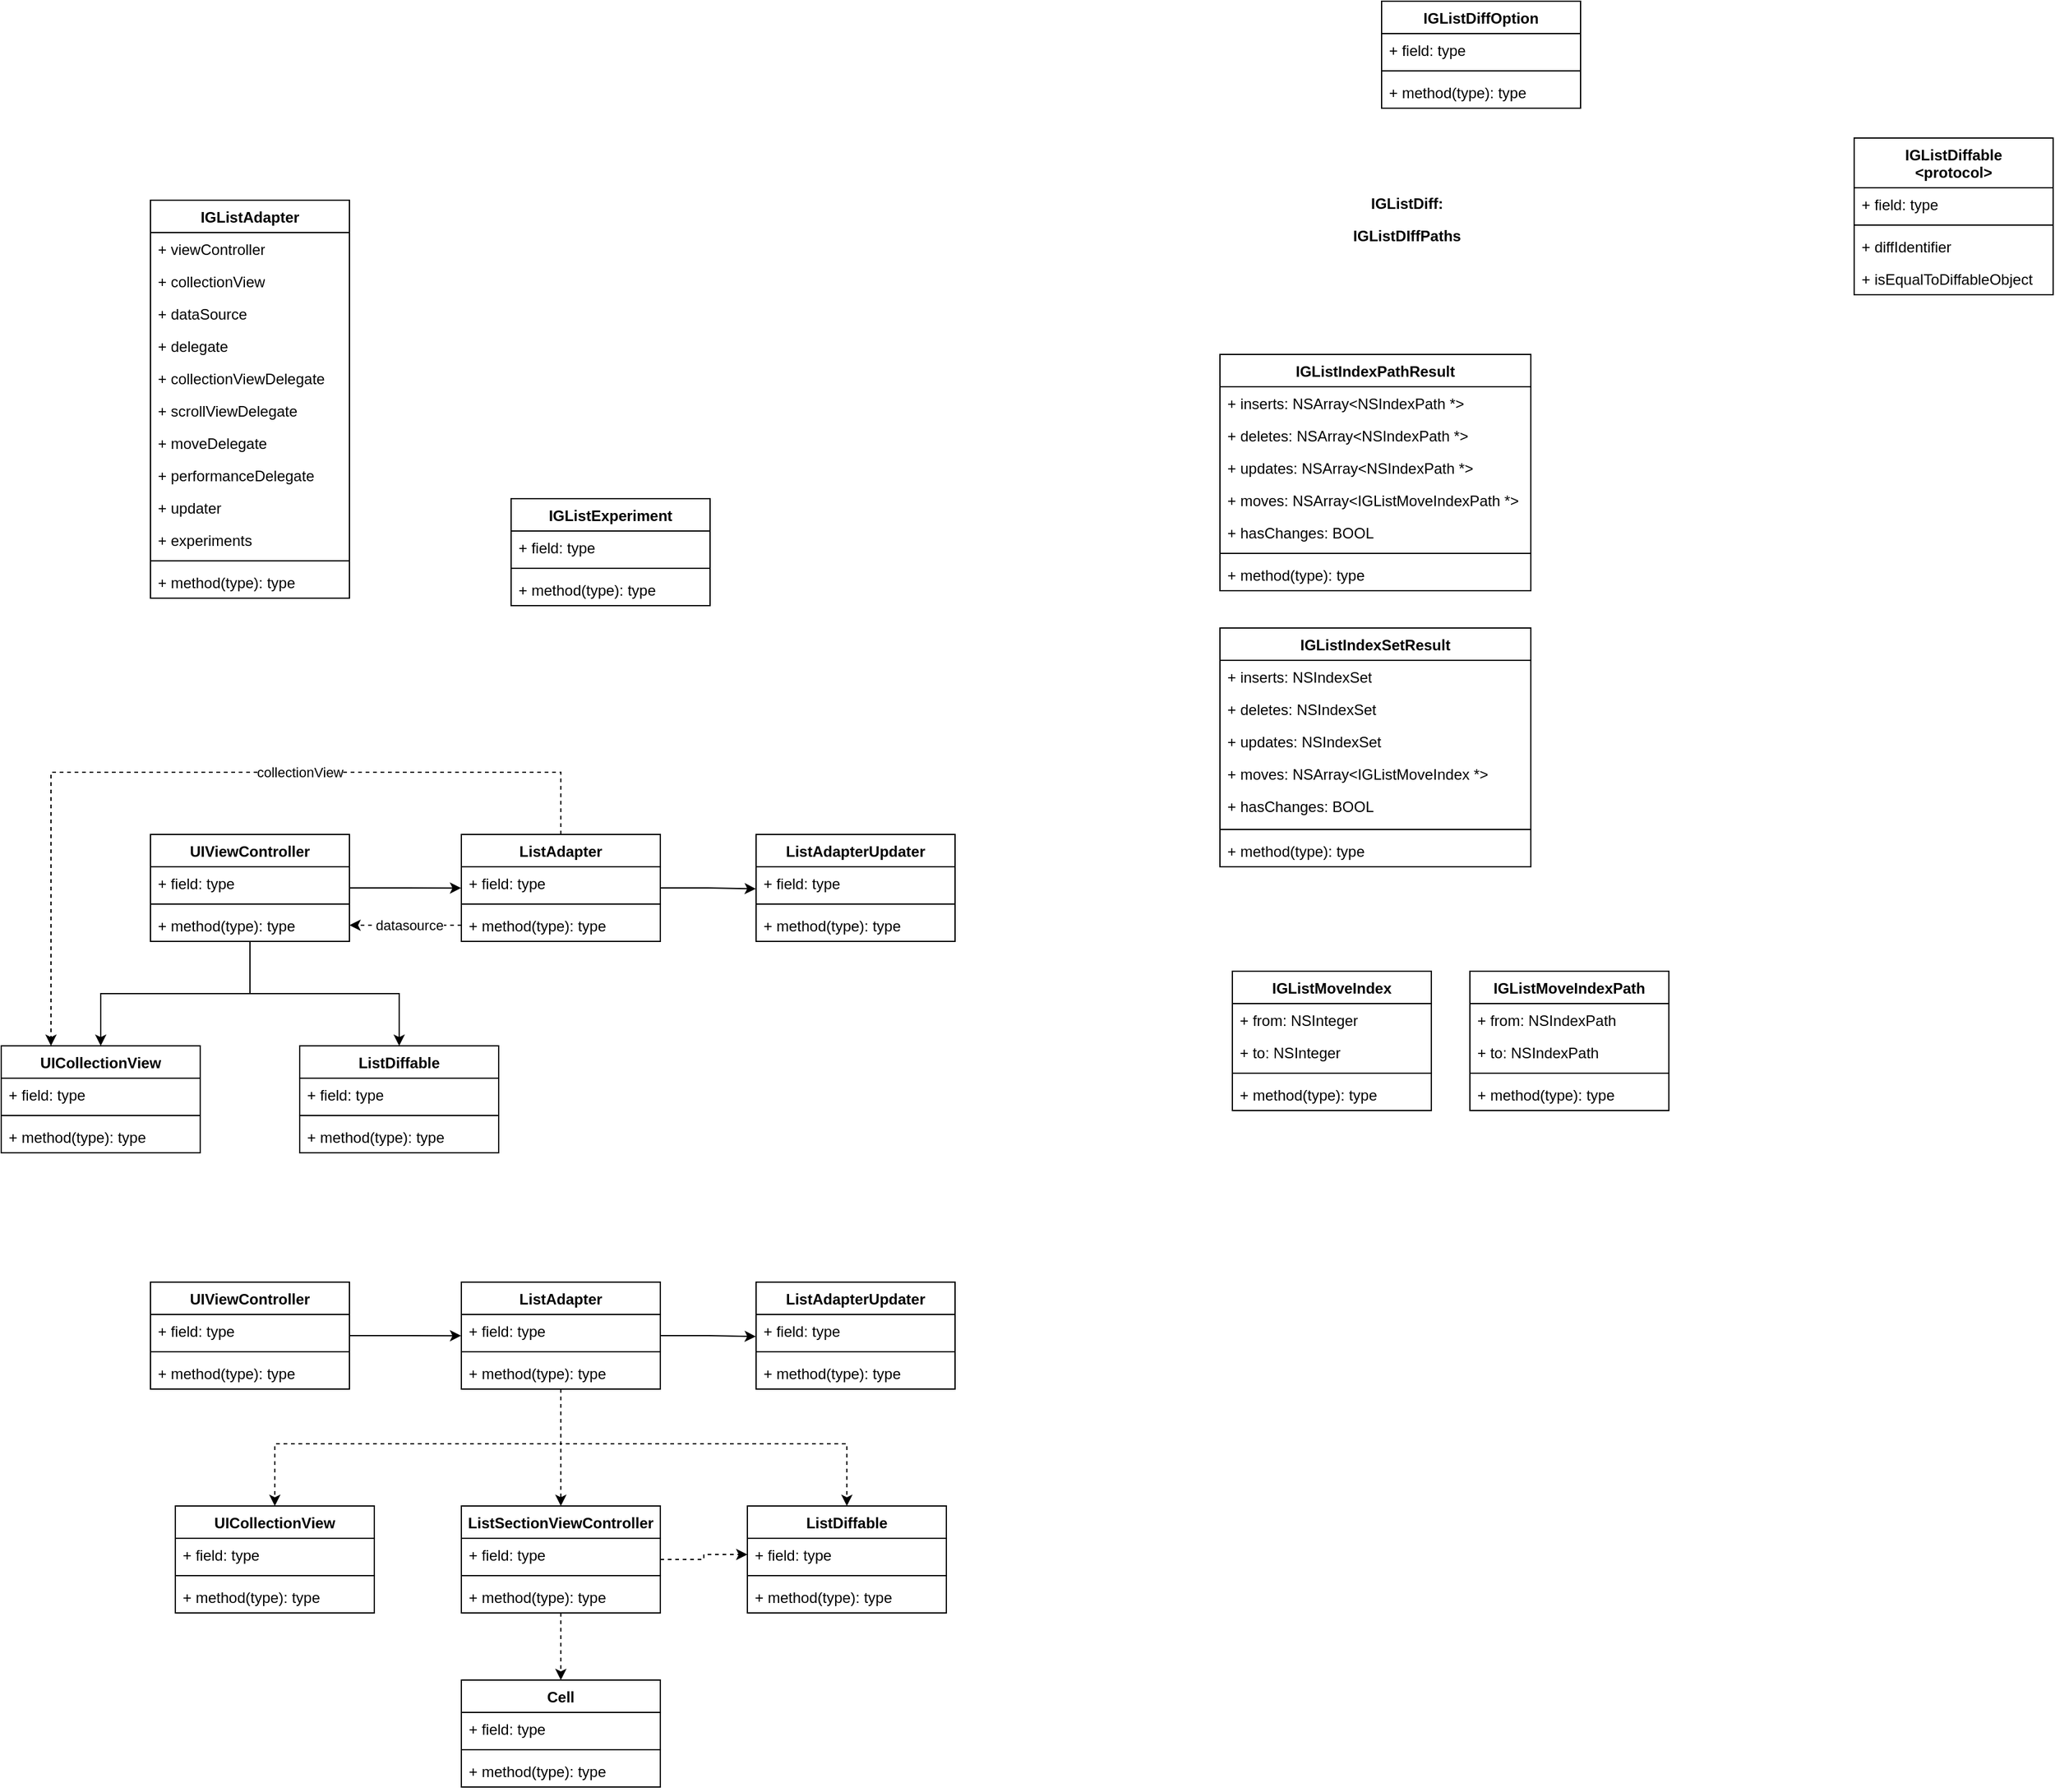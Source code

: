 <mxfile version="21.8.2" type="github">
  <diagram name="第 1 页" id="-kQbDW4IeQx7FzelJEpt">
    <mxGraphModel dx="1024" dy="546" grid="1" gridSize="10" guides="1" tooltips="1" connect="1" arrows="1" fold="1" page="1" pageScale="1" pageWidth="827" pageHeight="1169" math="0" shadow="0">
      <root>
        <mxCell id="0" />
        <mxCell id="1" parent="0" />
        <mxCell id="QYc6Mrks2eNKltK7SHkP-1" value="IGListAdapter&lt;br&gt;" style="swimlane;fontStyle=1;align=center;verticalAlign=top;childLayout=stackLayout;horizontal=1;startSize=26;horizontalStack=0;resizeParent=1;resizeParentMax=0;resizeLast=0;collapsible=1;marginBottom=0;whiteSpace=wrap;html=1;" vertex="1" parent="1">
          <mxGeometry x="180" y="270" width="160" height="320" as="geometry" />
        </mxCell>
        <mxCell id="QYc6Mrks2eNKltK7SHkP-5" value="+ viewController&lt;br&gt;" style="text;strokeColor=none;fillColor=none;align=left;verticalAlign=top;spacingLeft=4;spacingRight=4;overflow=hidden;rotatable=0;points=[[0,0.5],[1,0.5]];portConstraint=eastwest;whiteSpace=wrap;html=1;" vertex="1" parent="QYc6Mrks2eNKltK7SHkP-1">
          <mxGeometry y="26" width="160" height="26" as="geometry" />
        </mxCell>
        <mxCell id="QYc6Mrks2eNKltK7SHkP-2" value="+ collectionView" style="text;strokeColor=none;fillColor=none;align=left;verticalAlign=top;spacingLeft=4;spacingRight=4;overflow=hidden;rotatable=0;points=[[0,0.5],[1,0.5]];portConstraint=eastwest;whiteSpace=wrap;html=1;" vertex="1" parent="QYc6Mrks2eNKltK7SHkP-1">
          <mxGeometry y="52" width="160" height="26" as="geometry" />
        </mxCell>
        <mxCell id="QYc6Mrks2eNKltK7SHkP-7" value="+ dataSource&lt;br&gt;" style="text;strokeColor=none;fillColor=none;align=left;verticalAlign=top;spacingLeft=4;spacingRight=4;overflow=hidden;rotatable=0;points=[[0,0.5],[1,0.5]];portConstraint=eastwest;whiteSpace=wrap;html=1;" vertex="1" parent="QYc6Mrks2eNKltK7SHkP-1">
          <mxGeometry y="78" width="160" height="26" as="geometry" />
        </mxCell>
        <mxCell id="QYc6Mrks2eNKltK7SHkP-6" value="+ delegate&lt;br&gt;" style="text;strokeColor=none;fillColor=none;align=left;verticalAlign=top;spacingLeft=4;spacingRight=4;overflow=hidden;rotatable=0;points=[[0,0.5],[1,0.5]];portConstraint=eastwest;whiteSpace=wrap;html=1;" vertex="1" parent="QYc6Mrks2eNKltK7SHkP-1">
          <mxGeometry y="104" width="160" height="26" as="geometry" />
        </mxCell>
        <mxCell id="QYc6Mrks2eNKltK7SHkP-9" value="+ collectionViewDelegate" style="text;strokeColor=none;fillColor=none;align=left;verticalAlign=top;spacingLeft=4;spacingRight=4;overflow=hidden;rotatable=0;points=[[0,0.5],[1,0.5]];portConstraint=eastwest;whiteSpace=wrap;html=1;" vertex="1" parent="QYc6Mrks2eNKltK7SHkP-1">
          <mxGeometry y="130" width="160" height="26" as="geometry" />
        </mxCell>
        <mxCell id="QYc6Mrks2eNKltK7SHkP-10" value="+ scrollViewDelegate" style="text;strokeColor=none;fillColor=none;align=left;verticalAlign=top;spacingLeft=4;spacingRight=4;overflow=hidden;rotatable=0;points=[[0,0.5],[1,0.5]];portConstraint=eastwest;whiteSpace=wrap;html=1;" vertex="1" parent="QYc6Mrks2eNKltK7SHkP-1">
          <mxGeometry y="156" width="160" height="26" as="geometry" />
        </mxCell>
        <mxCell id="QYc6Mrks2eNKltK7SHkP-8" value="+ moveDelegate" style="text;strokeColor=none;fillColor=none;align=left;verticalAlign=top;spacingLeft=4;spacingRight=4;overflow=hidden;rotatable=0;points=[[0,0.5],[1,0.5]];portConstraint=eastwest;whiteSpace=wrap;html=1;" vertex="1" parent="QYc6Mrks2eNKltK7SHkP-1">
          <mxGeometry y="182" width="160" height="26" as="geometry" />
        </mxCell>
        <mxCell id="QYc6Mrks2eNKltK7SHkP-12" value="+ performanceDelegate" style="text;strokeColor=none;fillColor=none;align=left;verticalAlign=top;spacingLeft=4;spacingRight=4;overflow=hidden;rotatable=0;points=[[0,0.5],[1,0.5]];portConstraint=eastwest;whiteSpace=wrap;html=1;" vertex="1" parent="QYc6Mrks2eNKltK7SHkP-1">
          <mxGeometry y="208" width="160" height="26" as="geometry" />
        </mxCell>
        <mxCell id="QYc6Mrks2eNKltK7SHkP-13" value="+ updater" style="text;strokeColor=none;fillColor=none;align=left;verticalAlign=top;spacingLeft=4;spacingRight=4;overflow=hidden;rotatable=0;points=[[0,0.5],[1,0.5]];portConstraint=eastwest;whiteSpace=wrap;html=1;" vertex="1" parent="QYc6Mrks2eNKltK7SHkP-1">
          <mxGeometry y="234" width="160" height="26" as="geometry" />
        </mxCell>
        <mxCell id="QYc6Mrks2eNKltK7SHkP-11" value="+ experiments" style="text;strokeColor=none;fillColor=none;align=left;verticalAlign=top;spacingLeft=4;spacingRight=4;overflow=hidden;rotatable=0;points=[[0,0.5],[1,0.5]];portConstraint=eastwest;whiteSpace=wrap;html=1;" vertex="1" parent="QYc6Mrks2eNKltK7SHkP-1">
          <mxGeometry y="260" width="160" height="26" as="geometry" />
        </mxCell>
        <mxCell id="QYc6Mrks2eNKltK7SHkP-3" value="" style="line;strokeWidth=1;fillColor=none;align=left;verticalAlign=middle;spacingTop=-1;spacingLeft=3;spacingRight=3;rotatable=0;labelPosition=right;points=[];portConstraint=eastwest;strokeColor=inherit;" vertex="1" parent="QYc6Mrks2eNKltK7SHkP-1">
          <mxGeometry y="286" width="160" height="8" as="geometry" />
        </mxCell>
        <mxCell id="QYc6Mrks2eNKltK7SHkP-4" value="+ method(type): type" style="text;strokeColor=none;fillColor=none;align=left;verticalAlign=top;spacingLeft=4;spacingRight=4;overflow=hidden;rotatable=0;points=[[0,0.5],[1,0.5]];portConstraint=eastwest;whiteSpace=wrap;html=1;" vertex="1" parent="QYc6Mrks2eNKltK7SHkP-1">
          <mxGeometry y="294" width="160" height="26" as="geometry" />
        </mxCell>
        <mxCell id="QYc6Mrks2eNKltK7SHkP-14" value="IGListExperiment" style="swimlane;fontStyle=1;align=center;verticalAlign=top;childLayout=stackLayout;horizontal=1;startSize=26;horizontalStack=0;resizeParent=1;resizeParentMax=0;resizeLast=0;collapsible=1;marginBottom=0;whiteSpace=wrap;html=1;" vertex="1" parent="1">
          <mxGeometry x="470" y="510" width="160" height="86" as="geometry" />
        </mxCell>
        <mxCell id="QYc6Mrks2eNKltK7SHkP-15" value="+ field: type" style="text;strokeColor=none;fillColor=none;align=left;verticalAlign=top;spacingLeft=4;spacingRight=4;overflow=hidden;rotatable=0;points=[[0,0.5],[1,0.5]];portConstraint=eastwest;whiteSpace=wrap;html=1;" vertex="1" parent="QYc6Mrks2eNKltK7SHkP-14">
          <mxGeometry y="26" width="160" height="26" as="geometry" />
        </mxCell>
        <mxCell id="QYc6Mrks2eNKltK7SHkP-16" value="" style="line;strokeWidth=1;fillColor=none;align=left;verticalAlign=middle;spacingTop=-1;spacingLeft=3;spacingRight=3;rotatable=0;labelPosition=right;points=[];portConstraint=eastwest;strokeColor=inherit;" vertex="1" parent="QYc6Mrks2eNKltK7SHkP-14">
          <mxGeometry y="52" width="160" height="8" as="geometry" />
        </mxCell>
        <mxCell id="QYc6Mrks2eNKltK7SHkP-17" value="+ method(type): type" style="text;strokeColor=none;fillColor=none;align=left;verticalAlign=top;spacingLeft=4;spacingRight=4;overflow=hidden;rotatable=0;points=[[0,0.5],[1,0.5]];portConstraint=eastwest;whiteSpace=wrap;html=1;" vertex="1" parent="QYc6Mrks2eNKltK7SHkP-14">
          <mxGeometry y="60" width="160" height="26" as="geometry" />
        </mxCell>
        <mxCell id="QYc6Mrks2eNKltK7SHkP-26" style="edgeStyle=orthogonalEdgeStyle;rounded=0;orthogonalLoop=1;jettySize=auto;html=1;entryX=-0.001;entryY=0.658;entryDx=0;entryDy=0;entryPerimeter=0;" edge="1" parent="1" source="QYc6Mrks2eNKltK7SHkP-18" target="QYc6Mrks2eNKltK7SHkP-23">
          <mxGeometry relative="1" as="geometry" />
        </mxCell>
        <mxCell id="QYc6Mrks2eNKltK7SHkP-38" style="edgeStyle=orthogonalEdgeStyle;rounded=0;orthogonalLoop=1;jettySize=auto;html=1;" edge="1" parent="1" source="QYc6Mrks2eNKltK7SHkP-18" target="QYc6Mrks2eNKltK7SHkP-34">
          <mxGeometry relative="1" as="geometry" />
        </mxCell>
        <mxCell id="QYc6Mrks2eNKltK7SHkP-43" style="edgeStyle=orthogonalEdgeStyle;rounded=0;orthogonalLoop=1;jettySize=auto;html=1;entryX=0.5;entryY=0;entryDx=0;entryDy=0;" edge="1" parent="1" source="QYc6Mrks2eNKltK7SHkP-18" target="QYc6Mrks2eNKltK7SHkP-39">
          <mxGeometry relative="1" as="geometry" />
        </mxCell>
        <mxCell id="QYc6Mrks2eNKltK7SHkP-18" value="UIViewController" style="swimlane;fontStyle=1;align=center;verticalAlign=top;childLayout=stackLayout;horizontal=1;startSize=26;horizontalStack=0;resizeParent=1;resizeParentMax=0;resizeLast=0;collapsible=1;marginBottom=0;whiteSpace=wrap;html=1;" vertex="1" parent="1">
          <mxGeometry x="180" y="780" width="160" height="86" as="geometry" />
        </mxCell>
        <mxCell id="QYc6Mrks2eNKltK7SHkP-19" value="+ field: type" style="text;strokeColor=none;fillColor=none;align=left;verticalAlign=top;spacingLeft=4;spacingRight=4;overflow=hidden;rotatable=0;points=[[0,0.5],[1,0.5]];portConstraint=eastwest;whiteSpace=wrap;html=1;" vertex="1" parent="QYc6Mrks2eNKltK7SHkP-18">
          <mxGeometry y="26" width="160" height="26" as="geometry" />
        </mxCell>
        <mxCell id="QYc6Mrks2eNKltK7SHkP-20" value="" style="line;strokeWidth=1;fillColor=none;align=left;verticalAlign=middle;spacingTop=-1;spacingLeft=3;spacingRight=3;rotatable=0;labelPosition=right;points=[];portConstraint=eastwest;strokeColor=inherit;" vertex="1" parent="QYc6Mrks2eNKltK7SHkP-18">
          <mxGeometry y="52" width="160" height="8" as="geometry" />
        </mxCell>
        <mxCell id="QYc6Mrks2eNKltK7SHkP-21" value="+ method(type): type" style="text;strokeColor=none;fillColor=none;align=left;verticalAlign=top;spacingLeft=4;spacingRight=4;overflow=hidden;rotatable=0;points=[[0,0.5],[1,0.5]];portConstraint=eastwest;whiteSpace=wrap;html=1;" vertex="1" parent="QYc6Mrks2eNKltK7SHkP-18">
          <mxGeometry y="60" width="160" height="26" as="geometry" />
        </mxCell>
        <mxCell id="QYc6Mrks2eNKltK7SHkP-32" style="edgeStyle=orthogonalEdgeStyle;rounded=0;orthogonalLoop=1;jettySize=auto;html=1;entryX=-0.001;entryY=0.682;entryDx=0;entryDy=0;entryPerimeter=0;" edge="1" parent="1" source="QYc6Mrks2eNKltK7SHkP-22" target="QYc6Mrks2eNKltK7SHkP-29">
          <mxGeometry relative="1" as="geometry" />
        </mxCell>
        <mxCell id="QYc6Mrks2eNKltK7SHkP-44" style="edgeStyle=orthogonalEdgeStyle;rounded=0;orthogonalLoop=1;jettySize=auto;html=1;entryX=0.25;entryY=0;entryDx=0;entryDy=0;dashed=1;" edge="1" parent="1" source="QYc6Mrks2eNKltK7SHkP-22" target="QYc6Mrks2eNKltK7SHkP-34">
          <mxGeometry relative="1" as="geometry">
            <Array as="points">
              <mxPoint x="510" y="730" />
              <mxPoint x="100" y="730" />
            </Array>
          </mxGeometry>
        </mxCell>
        <mxCell id="QYc6Mrks2eNKltK7SHkP-46" value="collectionView" style="edgeLabel;html=1;align=center;verticalAlign=middle;resizable=0;points=[];" vertex="1" connectable="0" parent="QYc6Mrks2eNKltK7SHkP-44">
          <mxGeometry x="-0.229" y="1" relative="1" as="geometry">
            <mxPoint x="2" y="-1" as="offset" />
          </mxGeometry>
        </mxCell>
        <mxCell id="QYc6Mrks2eNKltK7SHkP-22" value="ListAdapter" style="swimlane;fontStyle=1;align=center;verticalAlign=top;childLayout=stackLayout;horizontal=1;startSize=26;horizontalStack=0;resizeParent=1;resizeParentMax=0;resizeLast=0;collapsible=1;marginBottom=0;whiteSpace=wrap;html=1;" vertex="1" parent="1">
          <mxGeometry x="430" y="780" width="160" height="86" as="geometry" />
        </mxCell>
        <mxCell id="QYc6Mrks2eNKltK7SHkP-23" value="+ field: type" style="text;strokeColor=none;fillColor=none;align=left;verticalAlign=top;spacingLeft=4;spacingRight=4;overflow=hidden;rotatable=0;points=[[0,0.5],[1,0.5]];portConstraint=eastwest;whiteSpace=wrap;html=1;" vertex="1" parent="QYc6Mrks2eNKltK7SHkP-22">
          <mxGeometry y="26" width="160" height="26" as="geometry" />
        </mxCell>
        <mxCell id="QYc6Mrks2eNKltK7SHkP-24" value="" style="line;strokeWidth=1;fillColor=none;align=left;verticalAlign=middle;spacingTop=-1;spacingLeft=3;spacingRight=3;rotatable=0;labelPosition=right;points=[];portConstraint=eastwest;strokeColor=inherit;" vertex="1" parent="QYc6Mrks2eNKltK7SHkP-22">
          <mxGeometry y="52" width="160" height="8" as="geometry" />
        </mxCell>
        <mxCell id="QYc6Mrks2eNKltK7SHkP-25" value="+ method(type): type" style="text;strokeColor=none;fillColor=none;align=left;verticalAlign=top;spacingLeft=4;spacingRight=4;overflow=hidden;rotatable=0;points=[[0,0.5],[1,0.5]];portConstraint=eastwest;whiteSpace=wrap;html=1;" vertex="1" parent="QYc6Mrks2eNKltK7SHkP-22">
          <mxGeometry y="60" width="160" height="26" as="geometry" />
        </mxCell>
        <mxCell id="QYc6Mrks2eNKltK7SHkP-27" style="edgeStyle=orthogonalEdgeStyle;rounded=0;orthogonalLoop=1;jettySize=auto;html=1;exitX=0;exitY=0.5;exitDx=0;exitDy=0;entryX=1;entryY=0.5;entryDx=0;entryDy=0;dashed=1;" edge="1" parent="1" source="QYc6Mrks2eNKltK7SHkP-25" target="QYc6Mrks2eNKltK7SHkP-21">
          <mxGeometry relative="1" as="geometry" />
        </mxCell>
        <mxCell id="QYc6Mrks2eNKltK7SHkP-45" value="datasource" style="edgeLabel;html=1;align=center;verticalAlign=middle;resizable=0;points=[];" vertex="1" connectable="0" parent="QYc6Mrks2eNKltK7SHkP-27">
          <mxGeometry x="-0.057" relative="1" as="geometry">
            <mxPoint as="offset" />
          </mxGeometry>
        </mxCell>
        <mxCell id="QYc6Mrks2eNKltK7SHkP-28" value="ListAdapterUpdater" style="swimlane;fontStyle=1;align=center;verticalAlign=top;childLayout=stackLayout;horizontal=1;startSize=26;horizontalStack=0;resizeParent=1;resizeParentMax=0;resizeLast=0;collapsible=1;marginBottom=0;whiteSpace=wrap;html=1;" vertex="1" parent="1">
          <mxGeometry x="667" y="780" width="160" height="86" as="geometry" />
        </mxCell>
        <mxCell id="QYc6Mrks2eNKltK7SHkP-29" value="+ field: type" style="text;strokeColor=none;fillColor=none;align=left;verticalAlign=top;spacingLeft=4;spacingRight=4;overflow=hidden;rotatable=0;points=[[0,0.5],[1,0.5]];portConstraint=eastwest;whiteSpace=wrap;html=1;" vertex="1" parent="QYc6Mrks2eNKltK7SHkP-28">
          <mxGeometry y="26" width="160" height="26" as="geometry" />
        </mxCell>
        <mxCell id="QYc6Mrks2eNKltK7SHkP-30" value="" style="line;strokeWidth=1;fillColor=none;align=left;verticalAlign=middle;spacingTop=-1;spacingLeft=3;spacingRight=3;rotatable=0;labelPosition=right;points=[];portConstraint=eastwest;strokeColor=inherit;" vertex="1" parent="QYc6Mrks2eNKltK7SHkP-28">
          <mxGeometry y="52" width="160" height="8" as="geometry" />
        </mxCell>
        <mxCell id="QYc6Mrks2eNKltK7SHkP-31" value="+ method(type): type" style="text;strokeColor=none;fillColor=none;align=left;verticalAlign=top;spacingLeft=4;spacingRight=4;overflow=hidden;rotatable=0;points=[[0,0.5],[1,0.5]];portConstraint=eastwest;whiteSpace=wrap;html=1;" vertex="1" parent="QYc6Mrks2eNKltK7SHkP-28">
          <mxGeometry y="60" width="160" height="26" as="geometry" />
        </mxCell>
        <mxCell id="QYc6Mrks2eNKltK7SHkP-34" value="UICollectionView" style="swimlane;fontStyle=1;align=center;verticalAlign=top;childLayout=stackLayout;horizontal=1;startSize=26;horizontalStack=0;resizeParent=1;resizeParentMax=0;resizeLast=0;collapsible=1;marginBottom=0;whiteSpace=wrap;html=1;" vertex="1" parent="1">
          <mxGeometry x="60" y="950" width="160" height="86" as="geometry" />
        </mxCell>
        <mxCell id="QYc6Mrks2eNKltK7SHkP-35" value="+ field: type" style="text;strokeColor=none;fillColor=none;align=left;verticalAlign=top;spacingLeft=4;spacingRight=4;overflow=hidden;rotatable=0;points=[[0,0.5],[1,0.5]];portConstraint=eastwest;whiteSpace=wrap;html=1;" vertex="1" parent="QYc6Mrks2eNKltK7SHkP-34">
          <mxGeometry y="26" width="160" height="26" as="geometry" />
        </mxCell>
        <mxCell id="QYc6Mrks2eNKltK7SHkP-36" value="" style="line;strokeWidth=1;fillColor=none;align=left;verticalAlign=middle;spacingTop=-1;spacingLeft=3;spacingRight=3;rotatable=0;labelPosition=right;points=[];portConstraint=eastwest;strokeColor=inherit;" vertex="1" parent="QYc6Mrks2eNKltK7SHkP-34">
          <mxGeometry y="52" width="160" height="8" as="geometry" />
        </mxCell>
        <mxCell id="QYc6Mrks2eNKltK7SHkP-37" value="+ method(type): type" style="text;strokeColor=none;fillColor=none;align=left;verticalAlign=top;spacingLeft=4;spacingRight=4;overflow=hidden;rotatable=0;points=[[0,0.5],[1,0.5]];portConstraint=eastwest;whiteSpace=wrap;html=1;" vertex="1" parent="QYc6Mrks2eNKltK7SHkP-34">
          <mxGeometry y="60" width="160" height="26" as="geometry" />
        </mxCell>
        <mxCell id="QYc6Mrks2eNKltK7SHkP-39" value="ListDiffable" style="swimlane;fontStyle=1;align=center;verticalAlign=top;childLayout=stackLayout;horizontal=1;startSize=26;horizontalStack=0;resizeParent=1;resizeParentMax=0;resizeLast=0;collapsible=1;marginBottom=0;whiteSpace=wrap;html=1;" vertex="1" parent="1">
          <mxGeometry x="300" y="950" width="160" height="86" as="geometry" />
        </mxCell>
        <mxCell id="QYc6Mrks2eNKltK7SHkP-40" value="+ field: type" style="text;strokeColor=none;fillColor=none;align=left;verticalAlign=top;spacingLeft=4;spacingRight=4;overflow=hidden;rotatable=0;points=[[0,0.5],[1,0.5]];portConstraint=eastwest;whiteSpace=wrap;html=1;" vertex="1" parent="QYc6Mrks2eNKltK7SHkP-39">
          <mxGeometry y="26" width="160" height="26" as="geometry" />
        </mxCell>
        <mxCell id="QYc6Mrks2eNKltK7SHkP-41" value="" style="line;strokeWidth=1;fillColor=none;align=left;verticalAlign=middle;spacingTop=-1;spacingLeft=3;spacingRight=3;rotatable=0;labelPosition=right;points=[];portConstraint=eastwest;strokeColor=inherit;" vertex="1" parent="QYc6Mrks2eNKltK7SHkP-39">
          <mxGeometry y="52" width="160" height="8" as="geometry" />
        </mxCell>
        <mxCell id="QYc6Mrks2eNKltK7SHkP-42" value="+ method(type): type" style="text;strokeColor=none;fillColor=none;align=left;verticalAlign=top;spacingLeft=4;spacingRight=4;overflow=hidden;rotatable=0;points=[[0,0.5],[1,0.5]];portConstraint=eastwest;whiteSpace=wrap;html=1;" vertex="1" parent="QYc6Mrks2eNKltK7SHkP-39">
          <mxGeometry y="60" width="160" height="26" as="geometry" />
        </mxCell>
        <mxCell id="QYc6Mrks2eNKltK7SHkP-47" style="edgeStyle=orthogonalEdgeStyle;rounded=0;orthogonalLoop=1;jettySize=auto;html=1;entryX=-0.001;entryY=0.658;entryDx=0;entryDy=0;entryPerimeter=0;" edge="1" parent="1" source="QYc6Mrks2eNKltK7SHkP-50" target="QYc6Mrks2eNKltK7SHkP-58">
          <mxGeometry relative="1" as="geometry" />
        </mxCell>
        <mxCell id="QYc6Mrks2eNKltK7SHkP-50" value="UIViewController" style="swimlane;fontStyle=1;align=center;verticalAlign=top;childLayout=stackLayout;horizontal=1;startSize=26;horizontalStack=0;resizeParent=1;resizeParentMax=0;resizeLast=0;collapsible=1;marginBottom=0;whiteSpace=wrap;html=1;" vertex="1" parent="1">
          <mxGeometry x="180" y="1140" width="160" height="86" as="geometry" />
        </mxCell>
        <mxCell id="QYc6Mrks2eNKltK7SHkP-51" value="+ field: type" style="text;strokeColor=none;fillColor=none;align=left;verticalAlign=top;spacingLeft=4;spacingRight=4;overflow=hidden;rotatable=0;points=[[0,0.5],[1,0.5]];portConstraint=eastwest;whiteSpace=wrap;html=1;" vertex="1" parent="QYc6Mrks2eNKltK7SHkP-50">
          <mxGeometry y="26" width="160" height="26" as="geometry" />
        </mxCell>
        <mxCell id="QYc6Mrks2eNKltK7SHkP-52" value="" style="line;strokeWidth=1;fillColor=none;align=left;verticalAlign=middle;spacingTop=-1;spacingLeft=3;spacingRight=3;rotatable=0;labelPosition=right;points=[];portConstraint=eastwest;strokeColor=inherit;" vertex="1" parent="QYc6Mrks2eNKltK7SHkP-50">
          <mxGeometry y="52" width="160" height="8" as="geometry" />
        </mxCell>
        <mxCell id="QYc6Mrks2eNKltK7SHkP-53" value="+ method(type): type" style="text;strokeColor=none;fillColor=none;align=left;verticalAlign=top;spacingLeft=4;spacingRight=4;overflow=hidden;rotatable=0;points=[[0,0.5],[1,0.5]];portConstraint=eastwest;whiteSpace=wrap;html=1;" vertex="1" parent="QYc6Mrks2eNKltK7SHkP-50">
          <mxGeometry y="60" width="160" height="26" as="geometry" />
        </mxCell>
        <mxCell id="QYc6Mrks2eNKltK7SHkP-54" style="edgeStyle=orthogonalEdgeStyle;rounded=0;orthogonalLoop=1;jettySize=auto;html=1;entryX=-0.001;entryY=0.682;entryDx=0;entryDy=0;entryPerimeter=0;" edge="1" parent="1" source="QYc6Mrks2eNKltK7SHkP-57" target="QYc6Mrks2eNKltK7SHkP-64">
          <mxGeometry relative="1" as="geometry" />
        </mxCell>
        <mxCell id="QYc6Mrks2eNKltK7SHkP-75" style="edgeStyle=orthogonalEdgeStyle;rounded=0;orthogonalLoop=1;jettySize=auto;html=1;dashed=1;" edge="1" parent="1" source="QYc6Mrks2eNKltK7SHkP-57" target="QYc6Mrks2eNKltK7SHkP-67">
          <mxGeometry relative="1" as="geometry">
            <Array as="points">
              <mxPoint x="510" y="1270" />
              <mxPoint x="280" y="1270" />
            </Array>
          </mxGeometry>
        </mxCell>
        <mxCell id="QYc6Mrks2eNKltK7SHkP-76" style="edgeStyle=orthogonalEdgeStyle;rounded=0;orthogonalLoop=1;jettySize=auto;html=1;dashed=1;" edge="1" parent="1" source="QYc6Mrks2eNKltK7SHkP-57" target="QYc6Mrks2eNKltK7SHkP-71">
          <mxGeometry relative="1" as="geometry">
            <Array as="points">
              <mxPoint x="510" y="1270" />
              <mxPoint x="740" y="1270" />
            </Array>
          </mxGeometry>
        </mxCell>
        <mxCell id="QYc6Mrks2eNKltK7SHkP-81" style="edgeStyle=orthogonalEdgeStyle;rounded=0;orthogonalLoop=1;jettySize=auto;html=1;dashed=1;" edge="1" parent="1" source="QYc6Mrks2eNKltK7SHkP-57" target="QYc6Mrks2eNKltK7SHkP-77">
          <mxGeometry relative="1" as="geometry" />
        </mxCell>
        <mxCell id="QYc6Mrks2eNKltK7SHkP-57" value="ListAdapter" style="swimlane;fontStyle=1;align=center;verticalAlign=top;childLayout=stackLayout;horizontal=1;startSize=26;horizontalStack=0;resizeParent=1;resizeParentMax=0;resizeLast=0;collapsible=1;marginBottom=0;whiteSpace=wrap;html=1;" vertex="1" parent="1">
          <mxGeometry x="430" y="1140" width="160" height="86" as="geometry" />
        </mxCell>
        <mxCell id="QYc6Mrks2eNKltK7SHkP-58" value="+ field: type" style="text;strokeColor=none;fillColor=none;align=left;verticalAlign=top;spacingLeft=4;spacingRight=4;overflow=hidden;rotatable=0;points=[[0,0.5],[1,0.5]];portConstraint=eastwest;whiteSpace=wrap;html=1;" vertex="1" parent="QYc6Mrks2eNKltK7SHkP-57">
          <mxGeometry y="26" width="160" height="26" as="geometry" />
        </mxCell>
        <mxCell id="QYc6Mrks2eNKltK7SHkP-59" value="" style="line;strokeWidth=1;fillColor=none;align=left;verticalAlign=middle;spacingTop=-1;spacingLeft=3;spacingRight=3;rotatable=0;labelPosition=right;points=[];portConstraint=eastwest;strokeColor=inherit;" vertex="1" parent="QYc6Mrks2eNKltK7SHkP-57">
          <mxGeometry y="52" width="160" height="8" as="geometry" />
        </mxCell>
        <mxCell id="QYc6Mrks2eNKltK7SHkP-60" value="+ method(type): type" style="text;strokeColor=none;fillColor=none;align=left;verticalAlign=top;spacingLeft=4;spacingRight=4;overflow=hidden;rotatable=0;points=[[0,0.5],[1,0.5]];portConstraint=eastwest;whiteSpace=wrap;html=1;" vertex="1" parent="QYc6Mrks2eNKltK7SHkP-57">
          <mxGeometry y="60" width="160" height="26" as="geometry" />
        </mxCell>
        <mxCell id="QYc6Mrks2eNKltK7SHkP-63" value="ListAdapterUpdater" style="swimlane;fontStyle=1;align=center;verticalAlign=top;childLayout=stackLayout;horizontal=1;startSize=26;horizontalStack=0;resizeParent=1;resizeParentMax=0;resizeLast=0;collapsible=1;marginBottom=0;whiteSpace=wrap;html=1;" vertex="1" parent="1">
          <mxGeometry x="667" y="1140" width="160" height="86" as="geometry" />
        </mxCell>
        <mxCell id="QYc6Mrks2eNKltK7SHkP-64" value="+ field: type" style="text;strokeColor=none;fillColor=none;align=left;verticalAlign=top;spacingLeft=4;spacingRight=4;overflow=hidden;rotatable=0;points=[[0,0.5],[1,0.5]];portConstraint=eastwest;whiteSpace=wrap;html=1;" vertex="1" parent="QYc6Mrks2eNKltK7SHkP-63">
          <mxGeometry y="26" width="160" height="26" as="geometry" />
        </mxCell>
        <mxCell id="QYc6Mrks2eNKltK7SHkP-65" value="" style="line;strokeWidth=1;fillColor=none;align=left;verticalAlign=middle;spacingTop=-1;spacingLeft=3;spacingRight=3;rotatable=0;labelPosition=right;points=[];portConstraint=eastwest;strokeColor=inherit;" vertex="1" parent="QYc6Mrks2eNKltK7SHkP-63">
          <mxGeometry y="52" width="160" height="8" as="geometry" />
        </mxCell>
        <mxCell id="QYc6Mrks2eNKltK7SHkP-66" value="+ method(type): type" style="text;strokeColor=none;fillColor=none;align=left;verticalAlign=top;spacingLeft=4;spacingRight=4;overflow=hidden;rotatable=0;points=[[0,0.5],[1,0.5]];portConstraint=eastwest;whiteSpace=wrap;html=1;" vertex="1" parent="QYc6Mrks2eNKltK7SHkP-63">
          <mxGeometry y="60" width="160" height="26" as="geometry" />
        </mxCell>
        <mxCell id="QYc6Mrks2eNKltK7SHkP-67" value="UICollectionView" style="swimlane;fontStyle=1;align=center;verticalAlign=top;childLayout=stackLayout;horizontal=1;startSize=26;horizontalStack=0;resizeParent=1;resizeParentMax=0;resizeLast=0;collapsible=1;marginBottom=0;whiteSpace=wrap;html=1;" vertex="1" parent="1">
          <mxGeometry x="200" y="1320" width="160" height="86" as="geometry" />
        </mxCell>
        <mxCell id="QYc6Mrks2eNKltK7SHkP-68" value="+ field: type" style="text;strokeColor=none;fillColor=none;align=left;verticalAlign=top;spacingLeft=4;spacingRight=4;overflow=hidden;rotatable=0;points=[[0,0.5],[1,0.5]];portConstraint=eastwest;whiteSpace=wrap;html=1;" vertex="1" parent="QYc6Mrks2eNKltK7SHkP-67">
          <mxGeometry y="26" width="160" height="26" as="geometry" />
        </mxCell>
        <mxCell id="QYc6Mrks2eNKltK7SHkP-69" value="" style="line;strokeWidth=1;fillColor=none;align=left;verticalAlign=middle;spacingTop=-1;spacingLeft=3;spacingRight=3;rotatable=0;labelPosition=right;points=[];portConstraint=eastwest;strokeColor=inherit;" vertex="1" parent="QYc6Mrks2eNKltK7SHkP-67">
          <mxGeometry y="52" width="160" height="8" as="geometry" />
        </mxCell>
        <mxCell id="QYc6Mrks2eNKltK7SHkP-70" value="+ method(type): type" style="text;strokeColor=none;fillColor=none;align=left;verticalAlign=top;spacingLeft=4;spacingRight=4;overflow=hidden;rotatable=0;points=[[0,0.5],[1,0.5]];portConstraint=eastwest;whiteSpace=wrap;html=1;" vertex="1" parent="QYc6Mrks2eNKltK7SHkP-67">
          <mxGeometry y="60" width="160" height="26" as="geometry" />
        </mxCell>
        <mxCell id="QYc6Mrks2eNKltK7SHkP-71" value="ListDiffable" style="swimlane;fontStyle=1;align=center;verticalAlign=top;childLayout=stackLayout;horizontal=1;startSize=26;horizontalStack=0;resizeParent=1;resizeParentMax=0;resizeLast=0;collapsible=1;marginBottom=0;whiteSpace=wrap;html=1;" vertex="1" parent="1">
          <mxGeometry x="660" y="1320" width="160" height="86" as="geometry" />
        </mxCell>
        <mxCell id="QYc6Mrks2eNKltK7SHkP-72" value="+ field: type" style="text;strokeColor=none;fillColor=none;align=left;verticalAlign=top;spacingLeft=4;spacingRight=4;overflow=hidden;rotatable=0;points=[[0,0.5],[1,0.5]];portConstraint=eastwest;whiteSpace=wrap;html=1;" vertex="1" parent="QYc6Mrks2eNKltK7SHkP-71">
          <mxGeometry y="26" width="160" height="26" as="geometry" />
        </mxCell>
        <mxCell id="QYc6Mrks2eNKltK7SHkP-73" value="" style="line;strokeWidth=1;fillColor=none;align=left;verticalAlign=middle;spacingTop=-1;spacingLeft=3;spacingRight=3;rotatable=0;labelPosition=right;points=[];portConstraint=eastwest;strokeColor=inherit;" vertex="1" parent="QYc6Mrks2eNKltK7SHkP-71">
          <mxGeometry y="52" width="160" height="8" as="geometry" />
        </mxCell>
        <mxCell id="QYc6Mrks2eNKltK7SHkP-74" value="+ method(type): type" style="text;strokeColor=none;fillColor=none;align=left;verticalAlign=top;spacingLeft=4;spacingRight=4;overflow=hidden;rotatable=0;points=[[0,0.5],[1,0.5]];portConstraint=eastwest;whiteSpace=wrap;html=1;" vertex="1" parent="QYc6Mrks2eNKltK7SHkP-71">
          <mxGeometry y="60" width="160" height="26" as="geometry" />
        </mxCell>
        <mxCell id="QYc6Mrks2eNKltK7SHkP-86" style="edgeStyle=orthogonalEdgeStyle;rounded=0;orthogonalLoop=1;jettySize=auto;html=1;dashed=1;" edge="1" parent="1" source="QYc6Mrks2eNKltK7SHkP-77" target="QYc6Mrks2eNKltK7SHkP-82">
          <mxGeometry relative="1" as="geometry" />
        </mxCell>
        <mxCell id="QYc6Mrks2eNKltK7SHkP-87" style="edgeStyle=orthogonalEdgeStyle;rounded=0;orthogonalLoop=1;jettySize=auto;html=1;entryX=0;entryY=0.5;entryDx=0;entryDy=0;dashed=1;" edge="1" parent="1" source="QYc6Mrks2eNKltK7SHkP-77" target="QYc6Mrks2eNKltK7SHkP-72">
          <mxGeometry relative="1" as="geometry" />
        </mxCell>
        <mxCell id="QYc6Mrks2eNKltK7SHkP-77" value="ListSectionViewController" style="swimlane;fontStyle=1;align=center;verticalAlign=top;childLayout=stackLayout;horizontal=1;startSize=26;horizontalStack=0;resizeParent=1;resizeParentMax=0;resizeLast=0;collapsible=1;marginBottom=0;whiteSpace=wrap;html=1;" vertex="1" parent="1">
          <mxGeometry x="430" y="1320" width="160" height="86" as="geometry" />
        </mxCell>
        <mxCell id="QYc6Mrks2eNKltK7SHkP-78" value="+ field: type" style="text;strokeColor=none;fillColor=none;align=left;verticalAlign=top;spacingLeft=4;spacingRight=4;overflow=hidden;rotatable=0;points=[[0,0.5],[1,0.5]];portConstraint=eastwest;whiteSpace=wrap;html=1;" vertex="1" parent="QYc6Mrks2eNKltK7SHkP-77">
          <mxGeometry y="26" width="160" height="26" as="geometry" />
        </mxCell>
        <mxCell id="QYc6Mrks2eNKltK7SHkP-79" value="" style="line;strokeWidth=1;fillColor=none;align=left;verticalAlign=middle;spacingTop=-1;spacingLeft=3;spacingRight=3;rotatable=0;labelPosition=right;points=[];portConstraint=eastwest;strokeColor=inherit;" vertex="1" parent="QYc6Mrks2eNKltK7SHkP-77">
          <mxGeometry y="52" width="160" height="8" as="geometry" />
        </mxCell>
        <mxCell id="QYc6Mrks2eNKltK7SHkP-80" value="+ method(type): type" style="text;strokeColor=none;fillColor=none;align=left;verticalAlign=top;spacingLeft=4;spacingRight=4;overflow=hidden;rotatable=0;points=[[0,0.5],[1,0.5]];portConstraint=eastwest;whiteSpace=wrap;html=1;" vertex="1" parent="QYc6Mrks2eNKltK7SHkP-77">
          <mxGeometry y="60" width="160" height="26" as="geometry" />
        </mxCell>
        <mxCell id="QYc6Mrks2eNKltK7SHkP-82" value="Cell" style="swimlane;fontStyle=1;align=center;verticalAlign=top;childLayout=stackLayout;horizontal=1;startSize=26;horizontalStack=0;resizeParent=1;resizeParentMax=0;resizeLast=0;collapsible=1;marginBottom=0;whiteSpace=wrap;html=1;" vertex="1" parent="1">
          <mxGeometry x="430" y="1460" width="160" height="86" as="geometry" />
        </mxCell>
        <mxCell id="QYc6Mrks2eNKltK7SHkP-83" value="+ field: type" style="text;strokeColor=none;fillColor=none;align=left;verticalAlign=top;spacingLeft=4;spacingRight=4;overflow=hidden;rotatable=0;points=[[0,0.5],[1,0.5]];portConstraint=eastwest;whiteSpace=wrap;html=1;" vertex="1" parent="QYc6Mrks2eNKltK7SHkP-82">
          <mxGeometry y="26" width="160" height="26" as="geometry" />
        </mxCell>
        <mxCell id="QYc6Mrks2eNKltK7SHkP-84" value="" style="line;strokeWidth=1;fillColor=none;align=left;verticalAlign=middle;spacingTop=-1;spacingLeft=3;spacingRight=3;rotatable=0;labelPosition=right;points=[];portConstraint=eastwest;strokeColor=inherit;" vertex="1" parent="QYc6Mrks2eNKltK7SHkP-82">
          <mxGeometry y="52" width="160" height="8" as="geometry" />
        </mxCell>
        <mxCell id="QYc6Mrks2eNKltK7SHkP-85" value="+ method(type): type" style="text;strokeColor=none;fillColor=none;align=left;verticalAlign=top;spacingLeft=4;spacingRight=4;overflow=hidden;rotatable=0;points=[[0,0.5],[1,0.5]];portConstraint=eastwest;whiteSpace=wrap;html=1;" vertex="1" parent="QYc6Mrks2eNKltK7SHkP-82">
          <mxGeometry y="60" width="160" height="26" as="geometry" />
        </mxCell>
        <mxCell id="QYc6Mrks2eNKltK7SHkP-88" value="IGListDiffable&lt;br&gt;&amp;lt;protocol&amp;gt;" style="swimlane;fontStyle=1;align=center;verticalAlign=top;childLayout=stackLayout;horizontal=1;startSize=40;horizontalStack=0;resizeParent=1;resizeParentMax=0;resizeLast=0;collapsible=1;marginBottom=0;whiteSpace=wrap;html=1;" vertex="1" parent="1">
          <mxGeometry x="1550" y="220" width="160" height="126" as="geometry" />
        </mxCell>
        <mxCell id="QYc6Mrks2eNKltK7SHkP-89" value="+ field: type" style="text;strokeColor=none;fillColor=none;align=left;verticalAlign=top;spacingLeft=4;spacingRight=4;overflow=hidden;rotatable=0;points=[[0,0.5],[1,0.5]];portConstraint=eastwest;whiteSpace=wrap;html=1;" vertex="1" parent="QYc6Mrks2eNKltK7SHkP-88">
          <mxGeometry y="40" width="160" height="26" as="geometry" />
        </mxCell>
        <mxCell id="QYc6Mrks2eNKltK7SHkP-90" value="" style="line;strokeWidth=1;fillColor=none;align=left;verticalAlign=middle;spacingTop=-1;spacingLeft=3;spacingRight=3;rotatable=0;labelPosition=right;points=[];portConstraint=eastwest;strokeColor=inherit;" vertex="1" parent="QYc6Mrks2eNKltK7SHkP-88">
          <mxGeometry y="66" width="160" height="8" as="geometry" />
        </mxCell>
        <mxCell id="QYc6Mrks2eNKltK7SHkP-92" value="+ diffIdentifier" style="text;strokeColor=none;fillColor=none;align=left;verticalAlign=top;spacingLeft=4;spacingRight=4;overflow=hidden;rotatable=0;points=[[0,0.5],[1,0.5]];portConstraint=eastwest;whiteSpace=wrap;html=1;" vertex="1" parent="QYc6Mrks2eNKltK7SHkP-88">
          <mxGeometry y="74" width="160" height="26" as="geometry" />
        </mxCell>
        <mxCell id="QYc6Mrks2eNKltK7SHkP-91" value="+ isEqualToDiffableObject" style="text;strokeColor=none;fillColor=none;align=left;verticalAlign=top;spacingLeft=4;spacingRight=4;overflow=hidden;rotatable=0;points=[[0,0.5],[1,0.5]];portConstraint=eastwest;whiteSpace=wrap;html=1;" vertex="1" parent="QYc6Mrks2eNKltK7SHkP-88">
          <mxGeometry y="100" width="160" height="26" as="geometry" />
        </mxCell>
        <mxCell id="QYc6Mrks2eNKltK7SHkP-93" value="IGListDiffOption" style="swimlane;fontStyle=1;align=center;verticalAlign=top;childLayout=stackLayout;horizontal=1;startSize=26;horizontalStack=0;resizeParent=1;resizeParentMax=0;resizeLast=0;collapsible=1;marginBottom=0;whiteSpace=wrap;html=1;" vertex="1" parent="1">
          <mxGeometry x="1170" y="110" width="160" height="86" as="geometry" />
        </mxCell>
        <mxCell id="QYc6Mrks2eNKltK7SHkP-94" value="+ field: type" style="text;strokeColor=none;fillColor=none;align=left;verticalAlign=top;spacingLeft=4;spacingRight=4;overflow=hidden;rotatable=0;points=[[0,0.5],[1,0.5]];portConstraint=eastwest;whiteSpace=wrap;html=1;" vertex="1" parent="QYc6Mrks2eNKltK7SHkP-93">
          <mxGeometry y="26" width="160" height="26" as="geometry" />
        </mxCell>
        <mxCell id="QYc6Mrks2eNKltK7SHkP-95" value="" style="line;strokeWidth=1;fillColor=none;align=left;verticalAlign=middle;spacingTop=-1;spacingLeft=3;spacingRight=3;rotatable=0;labelPosition=right;points=[];portConstraint=eastwest;strokeColor=inherit;" vertex="1" parent="QYc6Mrks2eNKltK7SHkP-93">
          <mxGeometry y="52" width="160" height="8" as="geometry" />
        </mxCell>
        <mxCell id="QYc6Mrks2eNKltK7SHkP-96" value="+ method(type): type" style="text;strokeColor=none;fillColor=none;align=left;verticalAlign=top;spacingLeft=4;spacingRight=4;overflow=hidden;rotatable=0;points=[[0,0.5],[1,0.5]];portConstraint=eastwest;whiteSpace=wrap;html=1;" vertex="1" parent="QYc6Mrks2eNKltK7SHkP-93">
          <mxGeometry y="60" width="160" height="26" as="geometry" />
        </mxCell>
        <mxCell id="QYc6Mrks2eNKltK7SHkP-97" value="IGListDiff:" style="text;align=center;fontStyle=1;verticalAlign=middle;spacingLeft=3;spacingRight=3;strokeColor=none;rotatable=0;points=[[0,0.5],[1,0.5]];portConstraint=eastwest;html=1;" vertex="1" parent="1">
          <mxGeometry x="1150" y="260" width="80" height="26" as="geometry" />
        </mxCell>
        <mxCell id="QYc6Mrks2eNKltK7SHkP-98" value="IGListDIffPaths" style="text;align=center;fontStyle=1;verticalAlign=middle;spacingLeft=3;spacingRight=3;strokeColor=none;rotatable=0;points=[[0,0.5],[1,0.5]];portConstraint=eastwest;html=1;" vertex="1" parent="1">
          <mxGeometry x="1150" y="286" width="80" height="26" as="geometry" />
        </mxCell>
        <mxCell id="QYc6Mrks2eNKltK7SHkP-99" value="IGListIndexSetResult" style="swimlane;fontStyle=1;align=center;verticalAlign=top;childLayout=stackLayout;horizontal=1;startSize=26;horizontalStack=0;resizeParent=1;resizeParentMax=0;resizeLast=0;collapsible=1;marginBottom=0;whiteSpace=wrap;html=1;" vertex="1" parent="1">
          <mxGeometry x="1040" y="614" width="250" height="192" as="geometry" />
        </mxCell>
        <mxCell id="QYc6Mrks2eNKltK7SHkP-100" value="+ inserts: NSIndexSet" style="text;strokeColor=none;fillColor=none;align=left;verticalAlign=top;spacingLeft=4;spacingRight=4;overflow=hidden;rotatable=0;points=[[0,0.5],[1,0.5]];portConstraint=eastwest;whiteSpace=wrap;html=1;" vertex="1" parent="QYc6Mrks2eNKltK7SHkP-99">
          <mxGeometry y="26" width="250" height="26" as="geometry" />
        </mxCell>
        <mxCell id="QYc6Mrks2eNKltK7SHkP-122" value="+ deletes: NSIndexSet" style="text;strokeColor=none;fillColor=none;align=left;verticalAlign=top;spacingLeft=4;spacingRight=4;overflow=hidden;rotatable=0;points=[[0,0.5],[1,0.5]];portConstraint=eastwest;whiteSpace=wrap;html=1;" vertex="1" parent="QYc6Mrks2eNKltK7SHkP-99">
          <mxGeometry y="52" width="250" height="26" as="geometry" />
        </mxCell>
        <mxCell id="QYc6Mrks2eNKltK7SHkP-121" value="+ updates: NSIndexSet" style="text;strokeColor=none;fillColor=none;align=left;verticalAlign=top;spacingLeft=4;spacingRight=4;overflow=hidden;rotatable=0;points=[[0,0.5],[1,0.5]];portConstraint=eastwest;whiteSpace=wrap;html=1;" vertex="1" parent="QYc6Mrks2eNKltK7SHkP-99">
          <mxGeometry y="78" width="250" height="26" as="geometry" />
        </mxCell>
        <mxCell id="QYc6Mrks2eNKltK7SHkP-123" value="+ moves: NSArray&amp;lt;IGListMoveIndex *&amp;gt;" style="text;strokeColor=none;fillColor=none;align=left;verticalAlign=top;spacingLeft=4;spacingRight=4;overflow=hidden;rotatable=0;points=[[0,0.5],[1,0.5]];portConstraint=eastwest;whiteSpace=wrap;html=1;" vertex="1" parent="QYc6Mrks2eNKltK7SHkP-99">
          <mxGeometry y="104" width="250" height="26" as="geometry" />
        </mxCell>
        <mxCell id="QYc6Mrks2eNKltK7SHkP-124" value="+ hasChanges: BOOL" style="text;strokeColor=none;fillColor=none;align=left;verticalAlign=top;spacingLeft=4;spacingRight=4;overflow=hidden;rotatable=0;points=[[0,0.5],[1,0.5]];portConstraint=eastwest;whiteSpace=wrap;html=1;" vertex="1" parent="QYc6Mrks2eNKltK7SHkP-99">
          <mxGeometry y="130" width="250" height="28" as="geometry" />
        </mxCell>
        <mxCell id="QYc6Mrks2eNKltK7SHkP-101" value="" style="line;strokeWidth=1;fillColor=none;align=left;verticalAlign=middle;spacingTop=-1;spacingLeft=3;spacingRight=3;rotatable=0;labelPosition=right;points=[];portConstraint=eastwest;strokeColor=inherit;" vertex="1" parent="QYc6Mrks2eNKltK7SHkP-99">
          <mxGeometry y="158" width="250" height="8" as="geometry" />
        </mxCell>
        <mxCell id="QYc6Mrks2eNKltK7SHkP-102" value="+ method(type): type" style="text;strokeColor=none;fillColor=none;align=left;verticalAlign=top;spacingLeft=4;spacingRight=4;overflow=hidden;rotatable=0;points=[[0,0.5],[1,0.5]];portConstraint=eastwest;whiteSpace=wrap;html=1;" vertex="1" parent="QYc6Mrks2eNKltK7SHkP-99">
          <mxGeometry y="166" width="250" height="26" as="geometry" />
        </mxCell>
        <mxCell id="QYc6Mrks2eNKltK7SHkP-103" value="IGListIndexPathResult" style="swimlane;fontStyle=1;align=center;verticalAlign=top;childLayout=stackLayout;horizontal=1;startSize=26;horizontalStack=0;resizeParent=1;resizeParentMax=0;resizeLast=0;collapsible=1;marginBottom=0;whiteSpace=wrap;html=1;" vertex="1" parent="1">
          <mxGeometry x="1040" y="394" width="250" height="190" as="geometry" />
        </mxCell>
        <mxCell id="QYc6Mrks2eNKltK7SHkP-104" value="+ inserts: NSArray&amp;lt;NSIndexPath *&amp;gt;" style="text;strokeColor=none;fillColor=none;align=left;verticalAlign=top;spacingLeft=4;spacingRight=4;overflow=hidden;rotatable=0;points=[[0,0.5],[1,0.5]];portConstraint=eastwest;whiteSpace=wrap;html=1;" vertex="1" parent="QYc6Mrks2eNKltK7SHkP-103">
          <mxGeometry y="26" width="250" height="26" as="geometry" />
        </mxCell>
        <mxCell id="QYc6Mrks2eNKltK7SHkP-116" value="+ deletes: NSArray&amp;lt;NSIndexPath *&amp;gt;" style="text;strokeColor=none;fillColor=none;align=left;verticalAlign=top;spacingLeft=4;spacingRight=4;overflow=hidden;rotatable=0;points=[[0,0.5],[1,0.5]];portConstraint=eastwest;whiteSpace=wrap;html=1;" vertex="1" parent="QYc6Mrks2eNKltK7SHkP-103">
          <mxGeometry y="52" width="250" height="26" as="geometry" />
        </mxCell>
        <mxCell id="QYc6Mrks2eNKltK7SHkP-117" value="+ updates: NSArray&amp;lt;NSIndexPath *&amp;gt;" style="text;strokeColor=none;fillColor=none;align=left;verticalAlign=top;spacingLeft=4;spacingRight=4;overflow=hidden;rotatable=0;points=[[0,0.5],[1,0.5]];portConstraint=eastwest;whiteSpace=wrap;html=1;" vertex="1" parent="QYc6Mrks2eNKltK7SHkP-103">
          <mxGeometry y="78" width="250" height="26" as="geometry" />
        </mxCell>
        <mxCell id="QYc6Mrks2eNKltK7SHkP-115" value="+ moves: NSArray&amp;lt;IGListMoveIndexPath *&amp;gt;" style="text;strokeColor=none;fillColor=none;align=left;verticalAlign=top;spacingLeft=4;spacingRight=4;overflow=hidden;rotatable=0;points=[[0,0.5],[1,0.5]];portConstraint=eastwest;whiteSpace=wrap;html=1;" vertex="1" parent="QYc6Mrks2eNKltK7SHkP-103">
          <mxGeometry y="104" width="250" height="26" as="geometry" />
        </mxCell>
        <mxCell id="QYc6Mrks2eNKltK7SHkP-118" value="+ hasChanges: BOOL" style="text;strokeColor=none;fillColor=none;align=left;verticalAlign=top;spacingLeft=4;spacingRight=4;overflow=hidden;rotatable=0;points=[[0,0.5],[1,0.5]];portConstraint=eastwest;whiteSpace=wrap;html=1;" vertex="1" parent="QYc6Mrks2eNKltK7SHkP-103">
          <mxGeometry y="130" width="250" height="26" as="geometry" />
        </mxCell>
        <mxCell id="QYc6Mrks2eNKltK7SHkP-105" value="" style="line;strokeWidth=1;fillColor=none;align=left;verticalAlign=middle;spacingTop=-1;spacingLeft=3;spacingRight=3;rotatable=0;labelPosition=right;points=[];portConstraint=eastwest;strokeColor=inherit;" vertex="1" parent="QYc6Mrks2eNKltK7SHkP-103">
          <mxGeometry y="156" width="250" height="8" as="geometry" />
        </mxCell>
        <mxCell id="QYc6Mrks2eNKltK7SHkP-106" value="+ method(type): type" style="text;strokeColor=none;fillColor=none;align=left;verticalAlign=top;spacingLeft=4;spacingRight=4;overflow=hidden;rotatable=0;points=[[0,0.5],[1,0.5]];portConstraint=eastwest;whiteSpace=wrap;html=1;" vertex="1" parent="QYc6Mrks2eNKltK7SHkP-103">
          <mxGeometry y="164" width="250" height="26" as="geometry" />
        </mxCell>
        <mxCell id="QYc6Mrks2eNKltK7SHkP-107" value="IGListMoveIndex" style="swimlane;fontStyle=1;align=center;verticalAlign=top;childLayout=stackLayout;horizontal=1;startSize=26;horizontalStack=0;resizeParent=1;resizeParentMax=0;resizeLast=0;collapsible=1;marginBottom=0;whiteSpace=wrap;html=1;" vertex="1" parent="1">
          <mxGeometry x="1050" y="890" width="160" height="112" as="geometry" />
        </mxCell>
        <mxCell id="QYc6Mrks2eNKltK7SHkP-120" value="+ from: NSInteger" style="text;strokeColor=none;fillColor=none;align=left;verticalAlign=top;spacingLeft=4;spacingRight=4;overflow=hidden;rotatable=0;points=[[0,0.5],[1,0.5]];portConstraint=eastwest;whiteSpace=wrap;html=1;" vertex="1" parent="QYc6Mrks2eNKltK7SHkP-107">
          <mxGeometry y="26" width="160" height="26" as="geometry" />
        </mxCell>
        <mxCell id="QYc6Mrks2eNKltK7SHkP-108" value="+ to: NSInteger" style="text;strokeColor=none;fillColor=none;align=left;verticalAlign=top;spacingLeft=4;spacingRight=4;overflow=hidden;rotatable=0;points=[[0,0.5],[1,0.5]];portConstraint=eastwest;whiteSpace=wrap;html=1;" vertex="1" parent="QYc6Mrks2eNKltK7SHkP-107">
          <mxGeometry y="52" width="160" height="26" as="geometry" />
        </mxCell>
        <mxCell id="QYc6Mrks2eNKltK7SHkP-109" value="" style="line;strokeWidth=1;fillColor=none;align=left;verticalAlign=middle;spacingTop=-1;spacingLeft=3;spacingRight=3;rotatable=0;labelPosition=right;points=[];portConstraint=eastwest;strokeColor=inherit;" vertex="1" parent="QYc6Mrks2eNKltK7SHkP-107">
          <mxGeometry y="78" width="160" height="8" as="geometry" />
        </mxCell>
        <mxCell id="QYc6Mrks2eNKltK7SHkP-110" value="+ method(type): type" style="text;strokeColor=none;fillColor=none;align=left;verticalAlign=top;spacingLeft=4;spacingRight=4;overflow=hidden;rotatable=0;points=[[0,0.5],[1,0.5]];portConstraint=eastwest;whiteSpace=wrap;html=1;" vertex="1" parent="QYc6Mrks2eNKltK7SHkP-107">
          <mxGeometry y="86" width="160" height="26" as="geometry" />
        </mxCell>
        <mxCell id="QYc6Mrks2eNKltK7SHkP-111" value="IGListMoveIndexPath" style="swimlane;fontStyle=1;align=center;verticalAlign=top;childLayout=stackLayout;horizontal=1;startSize=26;horizontalStack=0;resizeParent=1;resizeParentMax=0;resizeLast=0;collapsible=1;marginBottom=0;whiteSpace=wrap;html=1;" vertex="1" parent="1">
          <mxGeometry x="1241" y="890" width="160" height="112" as="geometry" />
        </mxCell>
        <mxCell id="QYc6Mrks2eNKltK7SHkP-112" value="+ from: NSIndexPath" style="text;strokeColor=none;fillColor=none;align=left;verticalAlign=top;spacingLeft=4;spacingRight=4;overflow=hidden;rotatable=0;points=[[0,0.5],[1,0.5]];portConstraint=eastwest;whiteSpace=wrap;html=1;" vertex="1" parent="QYc6Mrks2eNKltK7SHkP-111">
          <mxGeometry y="26" width="160" height="26" as="geometry" />
        </mxCell>
        <mxCell id="QYc6Mrks2eNKltK7SHkP-119" value="+ to: NSIndexPath" style="text;strokeColor=none;fillColor=none;align=left;verticalAlign=top;spacingLeft=4;spacingRight=4;overflow=hidden;rotatable=0;points=[[0,0.5],[1,0.5]];portConstraint=eastwest;whiteSpace=wrap;html=1;" vertex="1" parent="QYc6Mrks2eNKltK7SHkP-111">
          <mxGeometry y="52" width="160" height="26" as="geometry" />
        </mxCell>
        <mxCell id="QYc6Mrks2eNKltK7SHkP-113" value="" style="line;strokeWidth=1;fillColor=none;align=left;verticalAlign=middle;spacingTop=-1;spacingLeft=3;spacingRight=3;rotatable=0;labelPosition=right;points=[];portConstraint=eastwest;strokeColor=inherit;" vertex="1" parent="QYc6Mrks2eNKltK7SHkP-111">
          <mxGeometry y="78" width="160" height="8" as="geometry" />
        </mxCell>
        <mxCell id="QYc6Mrks2eNKltK7SHkP-114" value="+ method(type): type" style="text;strokeColor=none;fillColor=none;align=left;verticalAlign=top;spacingLeft=4;spacingRight=4;overflow=hidden;rotatable=0;points=[[0,0.5],[1,0.5]];portConstraint=eastwest;whiteSpace=wrap;html=1;" vertex="1" parent="QYc6Mrks2eNKltK7SHkP-111">
          <mxGeometry y="86" width="160" height="26" as="geometry" />
        </mxCell>
      </root>
    </mxGraphModel>
  </diagram>
</mxfile>
